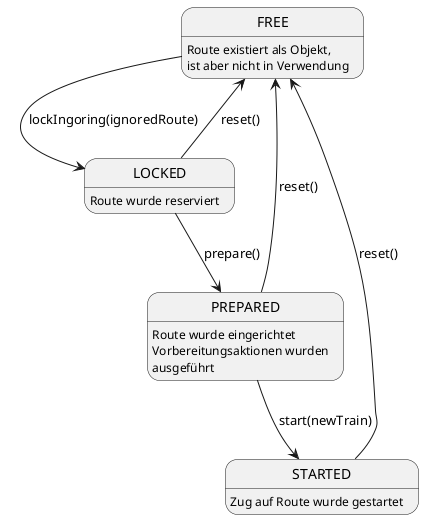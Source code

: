 @startuml component
FREE: Route existiert als Objekt,
FREE: ist aber nicht in Verwendung

LOCKED: Route wurde reserviert

PREPARED: Route wurde eingerichtet
PREPARED: Vorbereitungsaktionen wurden
PREPARED: ausgeführt

STARTED: Zug auf Route wurde gestartet

FREE --> LOCKED : lockIngoring(ignoredRoute)
LOCKED --> PREPARED : prepare()
PREPARED --> STARTED : start(newTrain)
STARTED --> FREE : reset()
PREPARED --> FREE : reset()
LOCKED --> FREE : reset()

@enduml


@startuml
start
:HelloWorld;
end
@enduml
